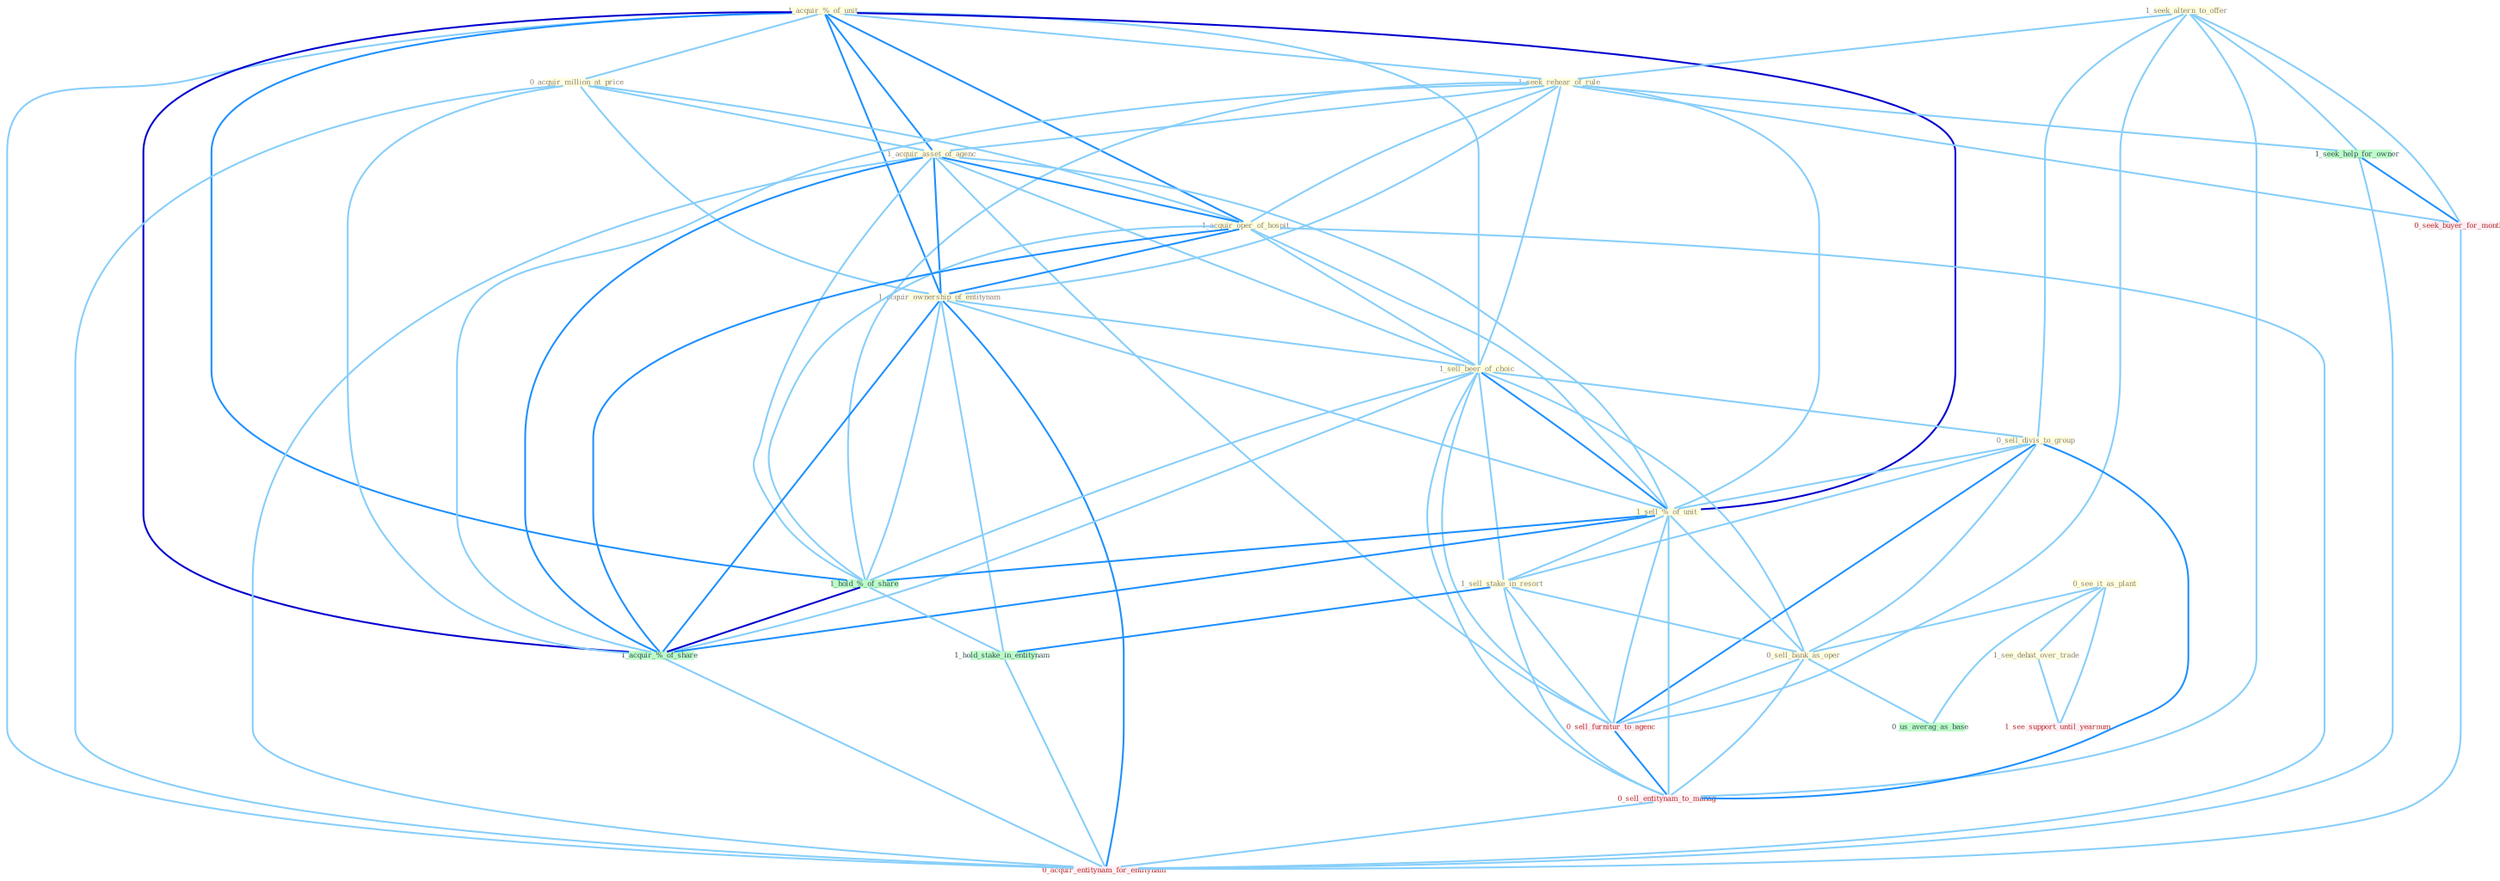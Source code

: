 Graph G{ 
    node
    [shape=polygon,style=filled,width=.5,height=.06,color="#BDFCC9",fixedsize=true,fontsize=4,
    fontcolor="#2f4f4f"];
    {node
    [color="#ffffe0", fontcolor="#8b7d6b"] "1_acquir_%_of_unit " "1_seek_altern_to_offer " "0_acquir_million_at_price " "1_seek_rehear_of_rule " "1_acquir_asset_of_agenc " "1_acquir_oper_of_hospit " "0_see_it_as_plant " "1_see_debat_over_trade " "1_acquir_ownership_of_entitynam " "1_sell_beer_of_choic " "0_sell_divis_to_group " "1_sell_%_of_unit " "1_sell_stake_in_resort " "0_sell_bank_as_oper "}
{node [color="#fff0f5", fontcolor="#b22222"] "0_seek_buyer_for_month " "1_see_support_until_yearnum " "0_sell_furnitur_to_agenc " "0_sell_entitynam_to_manag " "0_acquir_entitynam_for_entitynam "}
edge [color="#B0E2FF"];

	"1_acquir_%_of_unit " -- "0_acquir_million_at_price " [w="1", color="#87cefa" ];
	"1_acquir_%_of_unit " -- "1_seek_rehear_of_rule " [w="1", color="#87cefa" ];
	"1_acquir_%_of_unit " -- "1_acquir_asset_of_agenc " [w="2", color="#1e90ff" , len=0.8];
	"1_acquir_%_of_unit " -- "1_acquir_oper_of_hospit " [w="2", color="#1e90ff" , len=0.8];
	"1_acquir_%_of_unit " -- "1_acquir_ownership_of_entitynam " [w="2", color="#1e90ff" , len=0.8];
	"1_acquir_%_of_unit " -- "1_sell_beer_of_choic " [w="1", color="#87cefa" ];
	"1_acquir_%_of_unit " -- "1_sell_%_of_unit " [w="3", color="#0000cd" , len=0.6];
	"1_acquir_%_of_unit " -- "1_hold_%_of_share " [w="2", color="#1e90ff" , len=0.8];
	"1_acquir_%_of_unit " -- "1_acquir_%_of_share " [w="3", color="#0000cd" , len=0.6];
	"1_acquir_%_of_unit " -- "0_acquir_entitynam_for_entitynam " [w="1", color="#87cefa" ];
	"1_seek_altern_to_offer " -- "1_seek_rehear_of_rule " [w="1", color="#87cefa" ];
	"1_seek_altern_to_offer " -- "0_sell_divis_to_group " [w="1", color="#87cefa" ];
	"1_seek_altern_to_offer " -- "1_seek_help_for_owner " [w="1", color="#87cefa" ];
	"1_seek_altern_to_offer " -- "0_seek_buyer_for_month " [w="1", color="#87cefa" ];
	"1_seek_altern_to_offer " -- "0_sell_furnitur_to_agenc " [w="1", color="#87cefa" ];
	"1_seek_altern_to_offer " -- "0_sell_entitynam_to_manag " [w="1", color="#87cefa" ];
	"0_acquir_million_at_price " -- "1_acquir_asset_of_agenc " [w="1", color="#87cefa" ];
	"0_acquir_million_at_price " -- "1_acquir_oper_of_hospit " [w="1", color="#87cefa" ];
	"0_acquir_million_at_price " -- "1_acquir_ownership_of_entitynam " [w="1", color="#87cefa" ];
	"0_acquir_million_at_price " -- "1_acquir_%_of_share " [w="1", color="#87cefa" ];
	"0_acquir_million_at_price " -- "0_acquir_entitynam_for_entitynam " [w="1", color="#87cefa" ];
	"1_seek_rehear_of_rule " -- "1_acquir_asset_of_agenc " [w="1", color="#87cefa" ];
	"1_seek_rehear_of_rule " -- "1_acquir_oper_of_hospit " [w="1", color="#87cefa" ];
	"1_seek_rehear_of_rule " -- "1_acquir_ownership_of_entitynam " [w="1", color="#87cefa" ];
	"1_seek_rehear_of_rule " -- "1_sell_beer_of_choic " [w="1", color="#87cefa" ];
	"1_seek_rehear_of_rule " -- "1_sell_%_of_unit " [w="1", color="#87cefa" ];
	"1_seek_rehear_of_rule " -- "1_hold_%_of_share " [w="1", color="#87cefa" ];
	"1_seek_rehear_of_rule " -- "1_seek_help_for_owner " [w="1", color="#87cefa" ];
	"1_seek_rehear_of_rule " -- "0_seek_buyer_for_month " [w="1", color="#87cefa" ];
	"1_seek_rehear_of_rule " -- "1_acquir_%_of_share " [w="1", color="#87cefa" ];
	"1_acquir_asset_of_agenc " -- "1_acquir_oper_of_hospit " [w="2", color="#1e90ff" , len=0.8];
	"1_acquir_asset_of_agenc " -- "1_acquir_ownership_of_entitynam " [w="2", color="#1e90ff" , len=0.8];
	"1_acquir_asset_of_agenc " -- "1_sell_beer_of_choic " [w="1", color="#87cefa" ];
	"1_acquir_asset_of_agenc " -- "1_sell_%_of_unit " [w="1", color="#87cefa" ];
	"1_acquir_asset_of_agenc " -- "1_hold_%_of_share " [w="1", color="#87cefa" ];
	"1_acquir_asset_of_agenc " -- "1_acquir_%_of_share " [w="2", color="#1e90ff" , len=0.8];
	"1_acquir_asset_of_agenc " -- "0_sell_furnitur_to_agenc " [w="1", color="#87cefa" ];
	"1_acquir_asset_of_agenc " -- "0_acquir_entitynam_for_entitynam " [w="1", color="#87cefa" ];
	"1_acquir_oper_of_hospit " -- "1_acquir_ownership_of_entitynam " [w="2", color="#1e90ff" , len=0.8];
	"1_acquir_oper_of_hospit " -- "1_sell_beer_of_choic " [w="1", color="#87cefa" ];
	"1_acquir_oper_of_hospit " -- "1_sell_%_of_unit " [w="1", color="#87cefa" ];
	"1_acquir_oper_of_hospit " -- "1_hold_%_of_share " [w="1", color="#87cefa" ];
	"1_acquir_oper_of_hospit " -- "1_acquir_%_of_share " [w="2", color="#1e90ff" , len=0.8];
	"1_acquir_oper_of_hospit " -- "0_acquir_entitynam_for_entitynam " [w="1", color="#87cefa" ];
	"0_see_it_as_plant " -- "1_see_debat_over_trade " [w="1", color="#87cefa" ];
	"0_see_it_as_plant " -- "0_sell_bank_as_oper " [w="1", color="#87cefa" ];
	"0_see_it_as_plant " -- "1_see_support_until_yearnum " [w="1", color="#87cefa" ];
	"0_see_it_as_plant " -- "0_us_averag_as_base " [w="1", color="#87cefa" ];
	"1_see_debat_over_trade " -- "1_see_support_until_yearnum " [w="1", color="#87cefa" ];
	"1_acquir_ownership_of_entitynam " -- "1_sell_beer_of_choic " [w="1", color="#87cefa" ];
	"1_acquir_ownership_of_entitynam " -- "1_sell_%_of_unit " [w="1", color="#87cefa" ];
	"1_acquir_ownership_of_entitynam " -- "1_hold_%_of_share " [w="1", color="#87cefa" ];
	"1_acquir_ownership_of_entitynam " -- "1_hold_stake_in_entitynam " [w="1", color="#87cefa" ];
	"1_acquir_ownership_of_entitynam " -- "1_acquir_%_of_share " [w="2", color="#1e90ff" , len=0.8];
	"1_acquir_ownership_of_entitynam " -- "0_acquir_entitynam_for_entitynam " [w="2", color="#1e90ff" , len=0.8];
	"1_sell_beer_of_choic " -- "0_sell_divis_to_group " [w="1", color="#87cefa" ];
	"1_sell_beer_of_choic " -- "1_sell_%_of_unit " [w="2", color="#1e90ff" , len=0.8];
	"1_sell_beer_of_choic " -- "1_sell_stake_in_resort " [w="1", color="#87cefa" ];
	"1_sell_beer_of_choic " -- "0_sell_bank_as_oper " [w="1", color="#87cefa" ];
	"1_sell_beer_of_choic " -- "1_hold_%_of_share " [w="1", color="#87cefa" ];
	"1_sell_beer_of_choic " -- "1_acquir_%_of_share " [w="1", color="#87cefa" ];
	"1_sell_beer_of_choic " -- "0_sell_furnitur_to_agenc " [w="1", color="#87cefa" ];
	"1_sell_beer_of_choic " -- "0_sell_entitynam_to_manag " [w="1", color="#87cefa" ];
	"0_sell_divis_to_group " -- "1_sell_%_of_unit " [w="1", color="#87cefa" ];
	"0_sell_divis_to_group " -- "1_sell_stake_in_resort " [w="1", color="#87cefa" ];
	"0_sell_divis_to_group " -- "0_sell_bank_as_oper " [w="1", color="#87cefa" ];
	"0_sell_divis_to_group " -- "0_sell_furnitur_to_agenc " [w="2", color="#1e90ff" , len=0.8];
	"0_sell_divis_to_group " -- "0_sell_entitynam_to_manag " [w="2", color="#1e90ff" , len=0.8];
	"1_sell_%_of_unit " -- "1_sell_stake_in_resort " [w="1", color="#87cefa" ];
	"1_sell_%_of_unit " -- "0_sell_bank_as_oper " [w="1", color="#87cefa" ];
	"1_sell_%_of_unit " -- "1_hold_%_of_share " [w="2", color="#1e90ff" , len=0.8];
	"1_sell_%_of_unit " -- "1_acquir_%_of_share " [w="2", color="#1e90ff" , len=0.8];
	"1_sell_%_of_unit " -- "0_sell_furnitur_to_agenc " [w="1", color="#87cefa" ];
	"1_sell_%_of_unit " -- "0_sell_entitynam_to_manag " [w="1", color="#87cefa" ];
	"1_sell_stake_in_resort " -- "0_sell_bank_as_oper " [w="1", color="#87cefa" ];
	"1_sell_stake_in_resort " -- "1_hold_stake_in_entitynam " [w="2", color="#1e90ff" , len=0.8];
	"1_sell_stake_in_resort " -- "0_sell_furnitur_to_agenc " [w="1", color="#87cefa" ];
	"1_sell_stake_in_resort " -- "0_sell_entitynam_to_manag " [w="1", color="#87cefa" ];
	"0_sell_bank_as_oper " -- "0_sell_furnitur_to_agenc " [w="1", color="#87cefa" ];
	"0_sell_bank_as_oper " -- "0_us_averag_as_base " [w="1", color="#87cefa" ];
	"0_sell_bank_as_oper " -- "0_sell_entitynam_to_manag " [w="1", color="#87cefa" ];
	"1_hold_%_of_share " -- "1_hold_stake_in_entitynam " [w="1", color="#87cefa" ];
	"1_hold_%_of_share " -- "1_acquir_%_of_share " [w="3", color="#0000cd" , len=0.6];
	"1_hold_stake_in_entitynam " -- "0_acquir_entitynam_for_entitynam " [w="1", color="#87cefa" ];
	"1_seek_help_for_owner " -- "0_seek_buyer_for_month " [w="2", color="#1e90ff" , len=0.8];
	"1_seek_help_for_owner " -- "0_acquir_entitynam_for_entitynam " [w="1", color="#87cefa" ];
	"0_seek_buyer_for_month " -- "0_acquir_entitynam_for_entitynam " [w="1", color="#87cefa" ];
	"1_acquir_%_of_share " -- "0_acquir_entitynam_for_entitynam " [w="1", color="#87cefa" ];
	"0_sell_furnitur_to_agenc " -- "0_sell_entitynam_to_manag " [w="2", color="#1e90ff" , len=0.8];
	"0_sell_entitynam_to_manag " -- "0_acquir_entitynam_for_entitynam " [w="1", color="#87cefa" ];
}